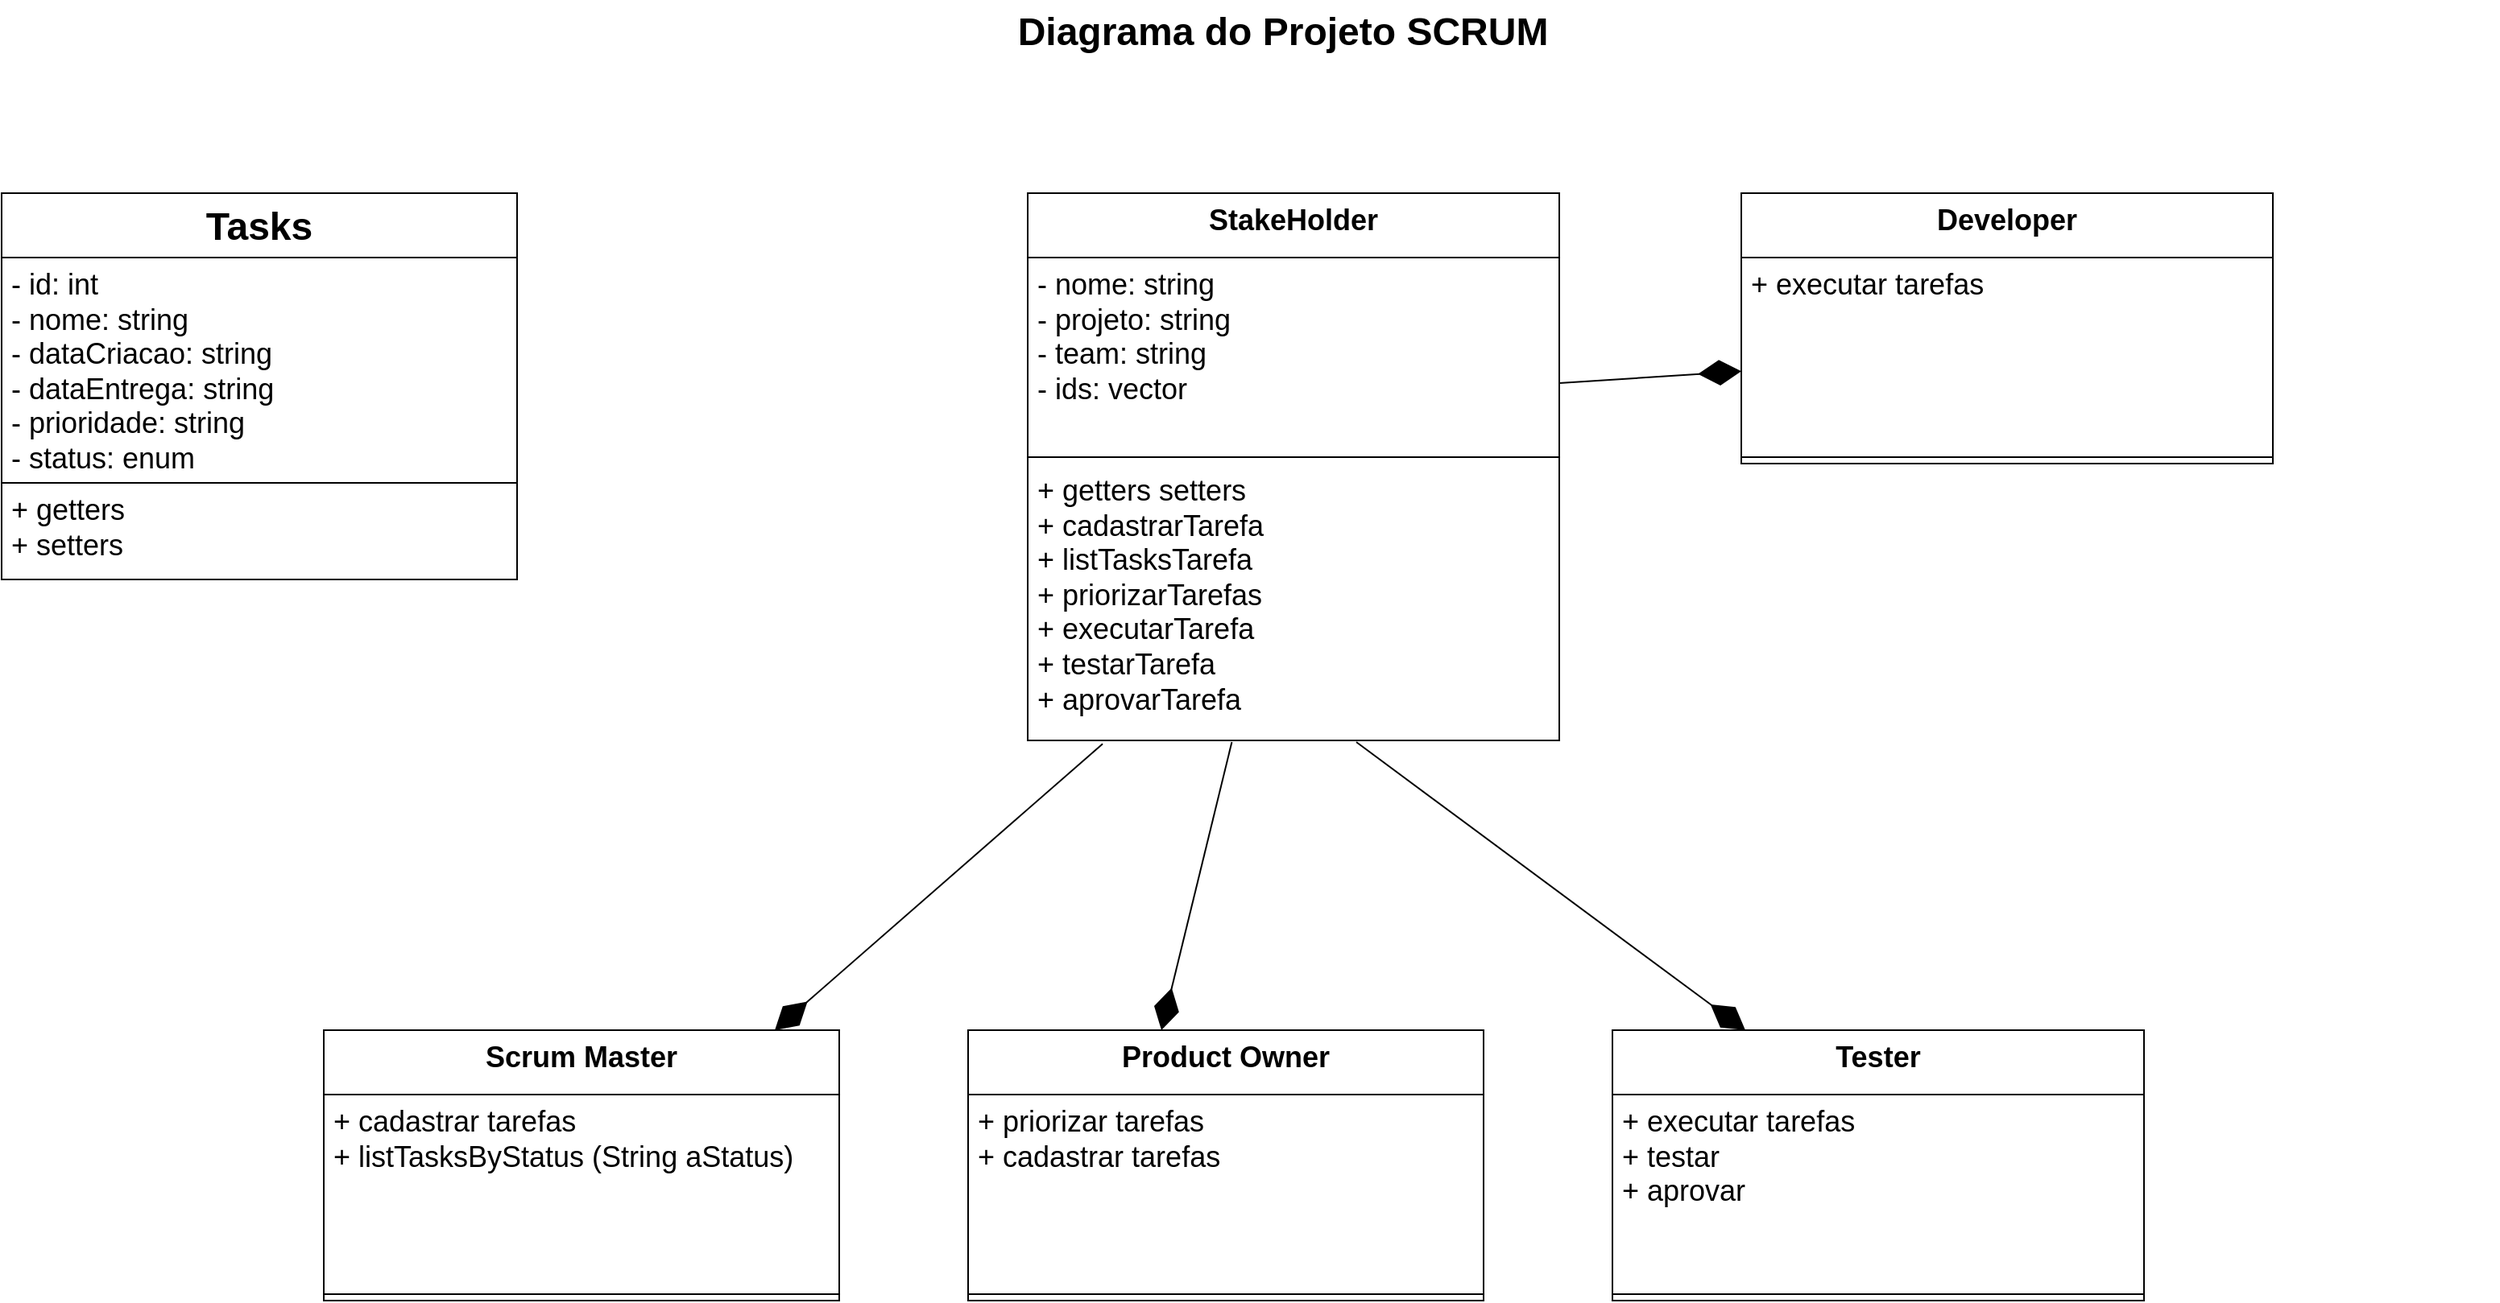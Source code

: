 <mxfile version="21.6.5" type="github">
  <diagram name="Page-1" id="929967ad-93f9-6ef4-fab6-5d389245f69c">
    <mxGraphModel dx="806" dy="491" grid="1" gridSize="10" guides="1" tooltips="1" connect="1" arrows="1" fold="1" page="1" pageScale="1.5" pageWidth="1169" pageHeight="826" background="none" math="0" shadow="0">
      <root>
        <mxCell id="0" style=";html=1;" />
        <mxCell id="1" style=";html=1;" parent="0" />
        <mxCell id="1672d66443f91eb5-23" value="Diagrama do Projeto SCRUM" style="text;strokeColor=none;fillColor=none;html=1;fontSize=24;fontStyle=1;verticalAlign=middle;align=center;" parent="1" vertex="1">
          <mxGeometry x="120" y="40" width="1510" height="40" as="geometry" />
        </mxCell>
        <mxCell id="g43YezjUdcOCX8W5xUnA-20" value="&lt;font style=&quot;font-size: 24px;&quot;&gt;Tasks&lt;/font&gt;" style="swimlane;fontStyle=1;align=center;verticalAlign=top;childLayout=stackLayout;horizontal=1;startSize=40;horizontalStack=0;resizeParent=1;resizeParentMax=0;resizeLast=0;collapsible=1;marginBottom=0;whiteSpace=wrap;html=1;" parent="1" vertex="1">
          <mxGeometry x="80" y="160" width="320" height="180" as="geometry">
            <mxRectangle x="680" y="520" width="70" height="30" as="alternateBounds" />
          </mxGeometry>
        </mxCell>
        <mxCell id="g43YezjUdcOCX8W5xUnA-21" value="&lt;font style=&quot;font-size: 18px;&quot;&gt;- id: int&lt;br&gt;- nome: string&lt;br&gt;- dataCriacao: string&lt;br&gt;- dataEntrega: string&lt;br&gt;- prioridade: string&lt;br&gt;- status: enum&lt;br&gt;&lt;/font&gt;" style="text;strokeColor=none;fillColor=none;align=left;verticalAlign=top;spacingLeft=4;spacingRight=4;overflow=hidden;rotatable=0;points=[[0,0.5],[1,0.5]];portConstraint=eastwest;whiteSpace=wrap;html=1;" parent="g43YezjUdcOCX8W5xUnA-20" vertex="1">
          <mxGeometry y="40" width="320" height="140" as="geometry" />
        </mxCell>
        <mxCell id="g43YezjUdcOCX8W5xUnA-27" value="&lt;span style=&quot;font-size: 18px;&quot;&gt;StakeHolder&lt;/span&gt;" style="swimlane;fontStyle=1;align=center;verticalAlign=top;childLayout=stackLayout;horizontal=1;startSize=40;horizontalStack=0;resizeParent=1;resizeParentMax=0;resizeLast=0;collapsible=1;marginBottom=0;whiteSpace=wrap;html=1;" parent="1" vertex="1">
          <mxGeometry x="717" y="160" width="330" height="340" as="geometry" />
        </mxCell>
        <mxCell id="g43YezjUdcOCX8W5xUnA-28" value="&lt;span style=&quot;font-size: 18px;&quot;&gt;- nome: string&lt;br&gt;- projeto: string&lt;br&gt;- team: string&lt;br&gt;- ids: vector&lt;br&gt;&lt;/span&gt;" style="text;strokeColor=none;fillColor=none;align=left;verticalAlign=top;spacingLeft=4;spacingRight=4;overflow=hidden;rotatable=0;points=[[0,0.5],[1,0.5]];portConstraint=eastwest;whiteSpace=wrap;html=1;" parent="g43YezjUdcOCX8W5xUnA-27" vertex="1">
          <mxGeometry y="40" width="330" height="120" as="geometry" />
        </mxCell>
        <mxCell id="g43YezjUdcOCX8W5xUnA-29" value="" style="line;strokeWidth=1;fillColor=none;align=left;verticalAlign=middle;spacingTop=-1;spacingLeft=3;spacingRight=3;rotatable=0;labelPosition=right;points=[];portConstraint=eastwest;strokeColor=inherit;" parent="g43YezjUdcOCX8W5xUnA-27" vertex="1">
          <mxGeometry y="160" width="330" height="8" as="geometry" />
        </mxCell>
        <mxCell id="g43YezjUdcOCX8W5xUnA-30" value="&lt;font style=&quot;font-size: 18px;&quot;&gt;+ getters setters&lt;br&gt;+ cadastrarTarefa&lt;br&gt;+ listTasksTarefa&lt;br&gt;+ priorizarTarefas&lt;br&gt;+ executarTarefa&lt;br&gt;+ testarTarefa&lt;br&gt;+ aprovarTarefa&lt;br&gt;&lt;/font&gt;" style="text;strokeColor=none;fillColor=none;align=left;verticalAlign=top;spacingLeft=4;spacingRight=4;overflow=hidden;rotatable=0;points=[[0,0.5],[1,0.5]];portConstraint=eastwest;whiteSpace=wrap;html=1;" parent="g43YezjUdcOCX8W5xUnA-27" vertex="1">
          <mxGeometry y="168" width="330" height="172" as="geometry" />
        </mxCell>
        <mxCell id="g43YezjUdcOCX8W5xUnA-39" value="" style="endArrow=diamondThin;endFill=1;endSize=24;html=1;rounded=0;exitX=0.141;exitY=1.012;exitDx=0;exitDy=0;exitPerimeter=0;" parent="1" edge="1" source="g43YezjUdcOCX8W5xUnA-30">
          <mxGeometry width="160" relative="1" as="geometry">
            <mxPoint x="700" y="520" as="sourcePoint" />
            <mxPoint x="560" y="680" as="targetPoint" />
          </mxGeometry>
        </mxCell>
        <mxCell id="kHGSxO4OLZmnFPLA28h6-3" value="" style="rounded=0;whiteSpace=wrap;html=1;" parent="1" vertex="1">
          <mxGeometry x="80" y="340" width="320" height="60" as="geometry" />
        </mxCell>
        <mxCell id="kHGSxO4OLZmnFPLA28h6-4" value="&lt;font style=&quot;font-size: 18px;&quot;&gt;+ getters&lt;br&gt;+ setters&lt;br&gt;&lt;/font&gt;" style="text;strokeColor=none;fillColor=none;align=left;verticalAlign=top;spacingLeft=4;spacingRight=4;overflow=hidden;rotatable=0;points=[[0,0.5],[1,0.5]];portConstraint=eastwest;whiteSpace=wrap;html=1;" parent="1" vertex="1">
          <mxGeometry x="80" y="340" width="320" height="60" as="geometry" />
        </mxCell>
        <mxCell id="sYhx0zt6pdt36CqrpsWI-3" value="" style="line;strokeWidth=1;fillColor=none;align=left;verticalAlign=middle;spacingTop=-1;spacingLeft=3;spacingRight=3;rotatable=0;labelPosition=right;points=[];portConstraint=eastwest;strokeColor=inherit;" vertex="1" parent="1">
          <mxGeometry x="727" y="330" width="320" height="8" as="geometry" />
        </mxCell>
        <mxCell id="sYhx0zt6pdt36CqrpsWI-4" value="&lt;span style=&quot;font-size: 18px;&quot;&gt;Scrum Master&lt;/span&gt;" style="swimlane;fontStyle=1;align=center;verticalAlign=top;childLayout=stackLayout;horizontal=1;startSize=40;horizontalStack=0;resizeParent=1;resizeParentMax=0;resizeLast=0;collapsible=1;marginBottom=0;whiteSpace=wrap;html=1;" vertex="1" parent="1">
          <mxGeometry x="280" y="680" width="320" height="168" as="geometry" />
        </mxCell>
        <mxCell id="sYhx0zt6pdt36CqrpsWI-5" value="&lt;span style=&quot;font-size: 18px;&quot;&gt;+ cadastrar tarefas&lt;br&gt;+ listTasksByStatus (String aStatus)&lt;br&gt;&lt;/span&gt;" style="text;strokeColor=none;fillColor=none;align=left;verticalAlign=top;spacingLeft=4;spacingRight=4;overflow=hidden;rotatable=0;points=[[0,0.5],[1,0.5]];portConstraint=eastwest;whiteSpace=wrap;html=1;" vertex="1" parent="sYhx0zt6pdt36CqrpsWI-4">
          <mxGeometry y="40" width="320" height="120" as="geometry" />
        </mxCell>
        <mxCell id="sYhx0zt6pdt36CqrpsWI-6" value="" style="line;strokeWidth=1;fillColor=none;align=left;verticalAlign=middle;spacingTop=-1;spacingLeft=3;spacingRight=3;rotatable=0;labelPosition=right;points=[];portConstraint=eastwest;strokeColor=inherit;" vertex="1" parent="sYhx0zt6pdt36CqrpsWI-4">
          <mxGeometry y="160" width="320" height="8" as="geometry" />
        </mxCell>
        <mxCell id="sYhx0zt6pdt36CqrpsWI-8" value="&lt;span style=&quot;font-size: 18px;&quot;&gt;Product Owner&lt;/span&gt;" style="swimlane;fontStyle=1;align=center;verticalAlign=top;childLayout=stackLayout;horizontal=1;startSize=40;horizontalStack=0;resizeParent=1;resizeParentMax=0;resizeLast=0;collapsible=1;marginBottom=0;whiteSpace=wrap;html=1;" vertex="1" parent="1">
          <mxGeometry x="680" y="680" width="320" height="168" as="geometry" />
        </mxCell>
        <mxCell id="sYhx0zt6pdt36CqrpsWI-9" value="&lt;span style=&quot;font-size: 18px;&quot;&gt;+ priorizar tarefas&lt;br&gt;+ cadastrar tarefas&lt;br&gt;&lt;/span&gt;" style="text;strokeColor=none;fillColor=none;align=left;verticalAlign=top;spacingLeft=4;spacingRight=4;overflow=hidden;rotatable=0;points=[[0,0.5],[1,0.5]];portConstraint=eastwest;whiteSpace=wrap;html=1;" vertex="1" parent="sYhx0zt6pdt36CqrpsWI-8">
          <mxGeometry y="40" width="320" height="120" as="geometry" />
        </mxCell>
        <mxCell id="sYhx0zt6pdt36CqrpsWI-10" value="" style="line;strokeWidth=1;fillColor=none;align=left;verticalAlign=middle;spacingTop=-1;spacingLeft=3;spacingRight=3;rotatable=0;labelPosition=right;points=[];portConstraint=eastwest;strokeColor=inherit;" vertex="1" parent="sYhx0zt6pdt36CqrpsWI-8">
          <mxGeometry y="160" width="320" height="8" as="geometry" />
        </mxCell>
        <mxCell id="sYhx0zt6pdt36CqrpsWI-12" value="" style="endArrow=diamondThin;endFill=1;endSize=24;html=1;rounded=0;exitX=0.384;exitY=1.006;exitDx=0;exitDy=0;exitPerimeter=0;entryX=0.375;entryY=0;entryDx=0;entryDy=0;entryPerimeter=0;" edge="1" parent="1" source="g43YezjUdcOCX8W5xUnA-30" target="sYhx0zt6pdt36CqrpsWI-8">
          <mxGeometry width="160" relative="1" as="geometry">
            <mxPoint x="772" y="512" as="sourcePoint" />
            <mxPoint x="570" y="690" as="targetPoint" />
          </mxGeometry>
        </mxCell>
        <mxCell id="sYhx0zt6pdt36CqrpsWI-14" value="&lt;span style=&quot;font-size: 18px;&quot;&gt;Tester&lt;/span&gt;" style="swimlane;fontStyle=1;align=center;verticalAlign=top;childLayout=stackLayout;horizontal=1;startSize=40;horizontalStack=0;resizeParent=1;resizeParentMax=0;resizeLast=0;collapsible=1;marginBottom=0;whiteSpace=wrap;html=1;" vertex="1" parent="1">
          <mxGeometry x="1080" y="680" width="330" height="168" as="geometry" />
        </mxCell>
        <mxCell id="sYhx0zt6pdt36CqrpsWI-15" value="&lt;span style=&quot;font-size: 18px;&quot;&gt;+ executar tarefas&lt;br&gt;+ testar&lt;br&gt;+ aprovar&lt;br&gt;&lt;/span&gt;" style="text;strokeColor=none;fillColor=none;align=left;verticalAlign=top;spacingLeft=4;spacingRight=4;overflow=hidden;rotatable=0;points=[[0,0.5],[1,0.5]];portConstraint=eastwest;whiteSpace=wrap;html=1;" vertex="1" parent="sYhx0zt6pdt36CqrpsWI-14">
          <mxGeometry y="40" width="330" height="120" as="geometry" />
        </mxCell>
        <mxCell id="sYhx0zt6pdt36CqrpsWI-16" value="" style="line;strokeWidth=1;fillColor=none;align=left;verticalAlign=middle;spacingTop=-1;spacingLeft=3;spacingRight=3;rotatable=0;labelPosition=right;points=[];portConstraint=eastwest;strokeColor=inherit;" vertex="1" parent="sYhx0zt6pdt36CqrpsWI-14">
          <mxGeometry y="160" width="330" height="8" as="geometry" />
        </mxCell>
        <mxCell id="sYhx0zt6pdt36CqrpsWI-18" value="" style="endArrow=diamondThin;endFill=1;endSize=24;html=1;rounded=0;exitX=0.384;exitY=1.006;exitDx=0;exitDy=0;exitPerimeter=0;entryX=0.25;entryY=0;entryDx=0;entryDy=0;" edge="1" parent="1" target="sYhx0zt6pdt36CqrpsWI-14">
          <mxGeometry width="160" relative="1" as="geometry">
            <mxPoint x="921" y="501" as="sourcePoint" />
            <mxPoint x="877" y="680" as="targetPoint" />
          </mxGeometry>
        </mxCell>
        <mxCell id="sYhx0zt6pdt36CqrpsWI-19" value="&lt;span style=&quot;font-size: 18px;&quot;&gt;Developer&lt;/span&gt;" style="swimlane;fontStyle=1;align=center;verticalAlign=top;childLayout=stackLayout;horizontal=1;startSize=40;horizontalStack=0;resizeParent=1;resizeParentMax=0;resizeLast=0;collapsible=1;marginBottom=0;whiteSpace=wrap;html=1;" vertex="1" parent="1">
          <mxGeometry x="1160" y="160" width="330" height="168" as="geometry" />
        </mxCell>
        <mxCell id="sYhx0zt6pdt36CqrpsWI-20" value="&lt;span style=&quot;font-size: 18px;&quot;&gt;+ executar tarefas&lt;br&gt;&lt;/span&gt;" style="text;strokeColor=none;fillColor=none;align=left;verticalAlign=top;spacingLeft=4;spacingRight=4;overflow=hidden;rotatable=0;points=[[0,0.5],[1,0.5]];portConstraint=eastwest;whiteSpace=wrap;html=1;" vertex="1" parent="sYhx0zt6pdt36CqrpsWI-19">
          <mxGeometry y="40" width="330" height="120" as="geometry" />
        </mxCell>
        <mxCell id="sYhx0zt6pdt36CqrpsWI-21" value="" style="line;strokeWidth=1;fillColor=none;align=left;verticalAlign=middle;spacingTop=-1;spacingLeft=3;spacingRight=3;rotatable=0;labelPosition=right;points=[];portConstraint=eastwest;strokeColor=inherit;" vertex="1" parent="sYhx0zt6pdt36CqrpsWI-19">
          <mxGeometry y="160" width="330" height="8" as="geometry" />
        </mxCell>
        <mxCell id="sYhx0zt6pdt36CqrpsWI-23" value="" style="endArrow=diamondThin;endFill=1;endSize=24;html=1;rounded=0;exitX=1;exitY=0.65;exitDx=0;exitDy=0;exitPerimeter=0;" edge="1" parent="1" source="g43YezjUdcOCX8W5xUnA-28" target="sYhx0zt6pdt36CqrpsWI-20">
          <mxGeometry width="160" relative="1" as="geometry">
            <mxPoint x="1040" y="380" as="sourcePoint" />
            <mxPoint x="1282" y="559" as="targetPoint" />
          </mxGeometry>
        </mxCell>
      </root>
    </mxGraphModel>
  </diagram>
</mxfile>
